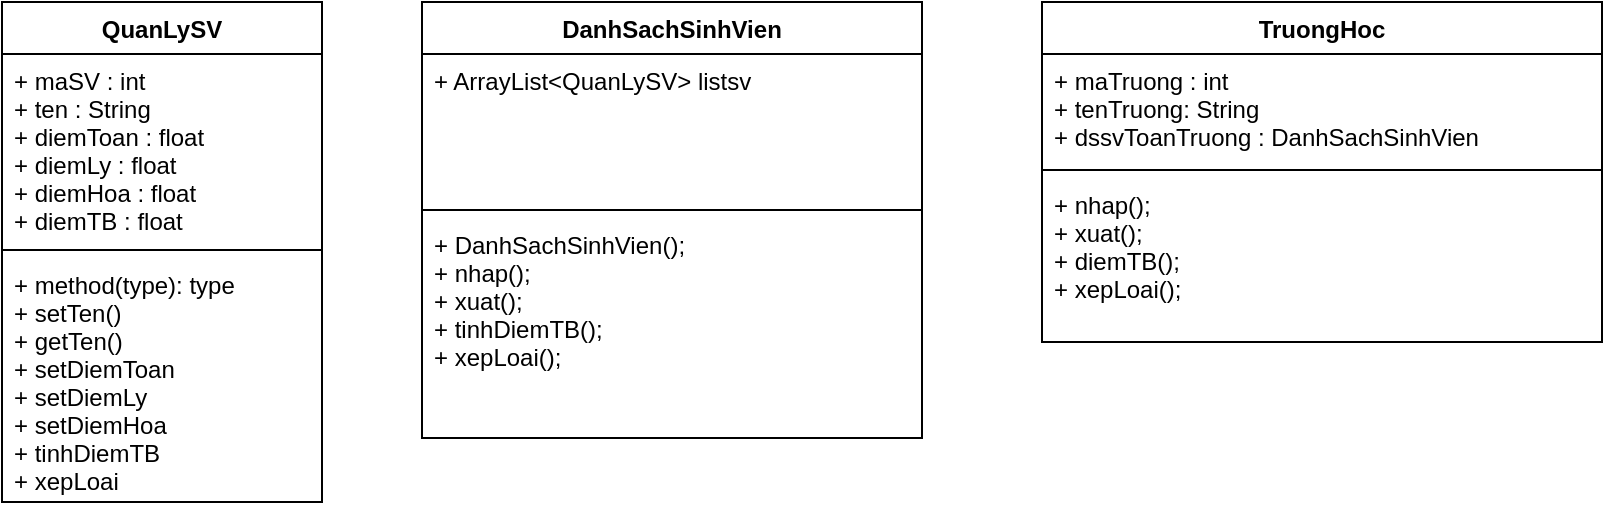 <mxfile version="15.0.3" type="google"><diagram id="DCEpUcpwzUEg0bwaLcIn" name="Page-1"><mxGraphModel dx="745" dy="361" grid="1" gridSize="10" guides="1" tooltips="1" connect="1" arrows="1" fold="1" page="1" pageScale="1" pageWidth="850" pageHeight="1100" math="0" shadow="0"><root><mxCell id="0"/><mxCell id="1" parent="0"/><mxCell id="rLW21De7E8ugPTFn1PcN-1" value="QuanLySV" style="swimlane;fontStyle=1;align=center;verticalAlign=top;childLayout=stackLayout;horizontal=1;startSize=26;horizontalStack=0;resizeParent=1;resizeParentMax=0;resizeLast=0;collapsible=1;marginBottom=0;" parent="1" vertex="1"><mxGeometry x="20" y="120" width="160" height="250" as="geometry"><mxRectangle x="240" y="120" width="90" height="26" as="alternateBounds"/></mxGeometry></mxCell><mxCell id="rLW21De7E8ugPTFn1PcN-2" value="+ maSV : int&#10;+ ten : String&#10;+ diemToan : float&#10;+ diemLy : float&#10;+ diemHoa : float&#10;+ diemTB : float" style="text;strokeColor=none;fillColor=none;align=left;verticalAlign=top;spacingLeft=4;spacingRight=4;overflow=hidden;rotatable=0;points=[[0,0.5],[1,0.5]];portConstraint=eastwest;" parent="rLW21De7E8ugPTFn1PcN-1" vertex="1"><mxGeometry y="26" width="160" height="94" as="geometry"/></mxCell><mxCell id="rLW21De7E8ugPTFn1PcN-3" value="" style="line;strokeWidth=1;fillColor=none;align=left;verticalAlign=middle;spacingTop=-1;spacingLeft=3;spacingRight=3;rotatable=0;labelPosition=right;points=[];portConstraint=eastwest;" parent="rLW21De7E8ugPTFn1PcN-1" vertex="1"><mxGeometry y="120" width="160" height="8" as="geometry"/></mxCell><mxCell id="rLW21De7E8ugPTFn1PcN-4" value="+ method(type): type&#10;+ setTen()&#10;+ getTen()&#10;+ setDiemToan&#10;+ setDiemLy&#10;+ setDiemHoa&#10;+ tinhDiemTB&#10;+ xepLoai" style="text;strokeColor=none;fillColor=none;align=left;verticalAlign=top;spacingLeft=4;spacingRight=4;overflow=hidden;rotatable=0;points=[[0,0.5],[1,0.5]];portConstraint=eastwest;" parent="rLW21De7E8ugPTFn1PcN-1" vertex="1"><mxGeometry y="128" width="160" height="122" as="geometry"/></mxCell><mxCell id="rLW21De7E8ugPTFn1PcN-5" value="DanhSachSinhVien" style="swimlane;fontStyle=1;align=center;verticalAlign=top;childLayout=stackLayout;horizontal=1;startSize=26;horizontalStack=0;resizeParent=1;resizeParentMax=0;resizeLast=0;collapsible=1;marginBottom=0;" parent="1" vertex="1"><mxGeometry x="230" y="120" width="250" height="218" as="geometry"/></mxCell><mxCell id="rLW21De7E8ugPTFn1PcN-6" value="+ ArrayList&lt;QuanLySV&gt; listsv" style="text;strokeColor=none;fillColor=none;align=left;verticalAlign=top;spacingLeft=4;spacingRight=4;overflow=hidden;rotatable=0;points=[[0,0.5],[1,0.5]];portConstraint=eastwest;" parent="rLW21De7E8ugPTFn1PcN-5" vertex="1"><mxGeometry y="26" width="250" height="74" as="geometry"/></mxCell><mxCell id="rLW21De7E8ugPTFn1PcN-7" value="" style="line;strokeWidth=1;fillColor=none;align=left;verticalAlign=middle;spacingTop=-1;spacingLeft=3;spacingRight=3;rotatable=0;labelPosition=right;points=[];portConstraint=eastwest;" parent="rLW21De7E8ugPTFn1PcN-5" vertex="1"><mxGeometry y="100" width="250" height="8" as="geometry"/></mxCell><mxCell id="rLW21De7E8ugPTFn1PcN-8" value="+ DanhSachSinhVien();&#10;+ nhap();&#10;+ xuat();&#10;+ tinhDiemTB();&#10;+ xepLoai();&#10;" style="text;strokeColor=none;fillColor=none;align=left;verticalAlign=top;spacingLeft=4;spacingRight=4;overflow=hidden;rotatable=0;points=[[0,0.5],[1,0.5]];portConstraint=eastwest;" parent="rLW21De7E8ugPTFn1PcN-5" vertex="1"><mxGeometry y="108" width="250" height="110" as="geometry"/></mxCell><mxCell id="A6_z21V4UiCMZALMF8dJ-1" value="TruongHoc" style="swimlane;fontStyle=1;align=center;verticalAlign=top;childLayout=stackLayout;horizontal=1;startSize=26;horizontalStack=0;resizeParent=1;resizeParentMax=0;resizeLast=0;collapsible=1;marginBottom=0;" vertex="1" parent="1"><mxGeometry x="540" y="120" width="280" height="170" as="geometry"/></mxCell><mxCell id="A6_z21V4UiCMZALMF8dJ-2" value="+ maTruong : int&#10;+ tenTruong: String&#10;+ dssvToanTruong : DanhSachSinhVien" style="text;strokeColor=none;fillColor=none;align=left;verticalAlign=top;spacingLeft=4;spacingRight=4;overflow=hidden;rotatable=0;points=[[0,0.5],[1,0.5]];portConstraint=eastwest;" vertex="1" parent="A6_z21V4UiCMZALMF8dJ-1"><mxGeometry y="26" width="280" height="54" as="geometry"/></mxCell><mxCell id="A6_z21V4UiCMZALMF8dJ-3" value="" style="line;strokeWidth=1;fillColor=none;align=left;verticalAlign=middle;spacingTop=-1;spacingLeft=3;spacingRight=3;rotatable=0;labelPosition=right;points=[];portConstraint=eastwest;" vertex="1" parent="A6_z21V4UiCMZALMF8dJ-1"><mxGeometry y="80" width="280" height="8" as="geometry"/></mxCell><mxCell id="A6_z21V4UiCMZALMF8dJ-4" value="+ nhap();&#10;+ xuat();&#10;+ diemTB();&#10;+ xepLoai();" style="text;strokeColor=none;fillColor=none;align=left;verticalAlign=top;spacingLeft=4;spacingRight=4;overflow=hidden;rotatable=0;points=[[0,0.5],[1,0.5]];portConstraint=eastwest;" vertex="1" parent="A6_z21V4UiCMZALMF8dJ-1"><mxGeometry y="88" width="280" height="82" as="geometry"/></mxCell></root></mxGraphModel></diagram></mxfile>